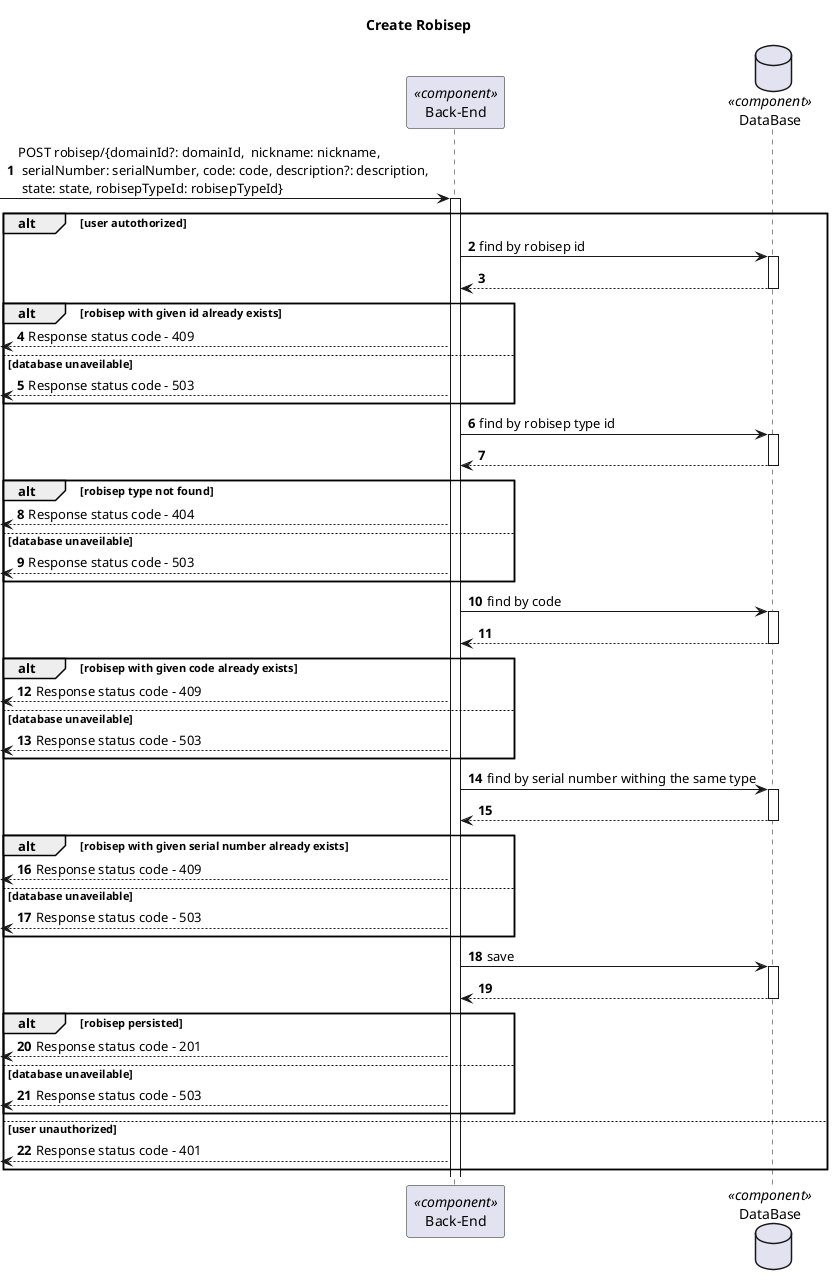 @startuml Process View - Level 3

autonumber
skinparam packageStyle rect

title Create Robisep

participant "Back-End" as BE <<component>>
database "DataBase" as DB <<component>>

-> BE: POST robisep/{domainId?: domainId,  nickname: nickname, \n serialNumber: serialNumber, code: code, description?: description, \n state: state, robisepTypeId: robisepTypeId}

alt user autothorized

'Find by Robisep ID'

activate BE

BE -> DB: find by robisep id

activate DB

DB --> BE:

deactivate DB

alt robisep with given id already exists

  <-- BE: Response status code - 409

else database unaveilable

  <-- BE: Response status code - 503

end

'Find by RobisepType ID'

activate BE

BE -> DB: find by robisep type id

activate DB

DB --> BE:

deactivate DB

alt robisep type not found

  <-- BE: Response status code - 404

else database unaveilable

  <-- BE: Response status code - 503

end


'Find By Code'

activate BE

BE -> DB: find by code

activate DB

DB --> BE:

deactivate DB

alt robisep with given code already exists

  <-- BE: Response status code - 409

else database unaveilable

  <-- BE: Response status code - 503

end


'Find By Serial Number withing the same type'

activate BE

BE -> DB: find by serial number withing the same type

activate DB

DB --> BE:

deactivate DB

alt robisep with given serial number already exists

  <-- BE: Response status code - 409

else database unaveilable

  <-- BE: Response status code - 503

end


'Save'

activate BE

BE -> DB: save

activate DB

DB --> BE:

deactivate DB

alt robisep persisted

  <-- BE: Response status code - 201

else database unaveilable

  <-- BE: Response status code - 503

end

else user unauthorized

  <-- BE: Response status code - 401

end

@enduml
